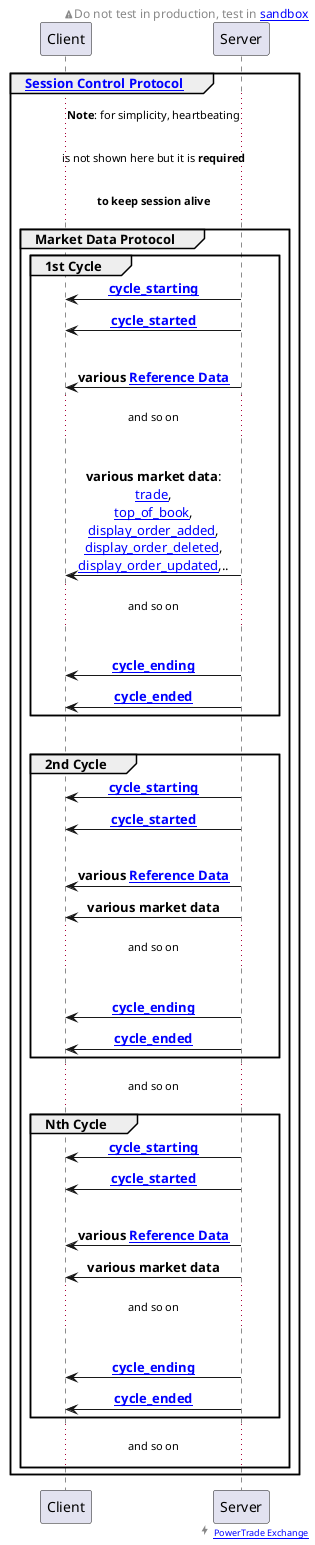 @startuml market_data_protocol

' to support time duration and delays:
'!pragma teoz true

'skinparam handwritten true
'skinparam shadowing false

'skinparam monochrome true
skinparam sequenceMessageAlign center

'skinparam title {
'    BorderRoundCorner 5
'    BorderThickness 1
'    BorderColor black
'    BackgroundColor WhiteSmoke
'}

    '<font color=black>Warning:</font>
right header
    <size:12><&warning>Do not test in production, test in [[#WS_API_Services_Sandbox sandbox]]</size>
endheader

right footer <size:15><&bolt></size> <size:9>[[https://power.trade PowerTrade Exchange]]</size>

'entity Client
'entity Server

group <b>[[#session_control_with_auth Session Control Protocol]]</b>

    ... <b>Note</b>: for simplicity, heartbeating ...
    ... is not shown here but it is <b>required</b> ...
    ... <b>to keep session alive</b> ...

    group <b>Market Data Protocol</b>

        group 1st Cycle
            Client <- Server : <b>[[#cycle_starting cycle_starting]]</b>
            Client <- Server : <b>[[#cycle_started cycle_started]]</b>
            |||
            Client <- Server : <b>various</b> <b>[[#Reference_Data Reference Data]]</b>
            ... and so on ...
            |||
            Client <- Server : <b>various market data</b>:\n[[#trade trade]],\n[[#top_of_book top_of_book]],\n[[#display_order_added display_order_added]],\n[[#display_order_deleted display_order_deleted]],\n[[#display_order_updated display_order_updated]],..
            ... and so on ...
            |||
            Client <- Server : <b>[[#cycle_ending cycle_ending]]</b>
            Client <- Server : <b>[[#cycle_ended cycle_ended]]</b>
        end
        |||
        group 2nd Cycle
            Client <- Server : <b>[[#cycle_starting cycle_starting]]</b>
            Client <- Server : <b>[[#cycle_started cycle_started]]</b>
            |||
            Client <- Server : <b>various</b> <b>[[#Reference_Data Reference Data]]</b>
            Client <- Server : <b>various market data</b>
            ... and so on ...
            |||
            Client <- Server : <b>[[#cycle_ending cycle_ending]]</b>
            Client <- Server : <b>[[#cycle_ended cycle_ended]]</b>
        end

        ... and so on ...

        group Nth Cycle
            Client <- Server : <b>[[#cycle_starting cycle_starting]]</b>
            Client <- Server : <b>[[#cycle_started cycle_started]]</b>
            |||
            Client <- Server : <b>various</b> <b>[[#Reference_Data Reference Data]]</b>
            Client <- Server : <b>various market data</b>
            ... and so on ...
            |||
            Client <- Server : <b>[[#cycle_ending cycle_ending]]</b>
            Client <- Server : <b>[[#cycle_ended cycle_ended]]</b>
        end

        ... and so on ...

    end
end

@enduml
